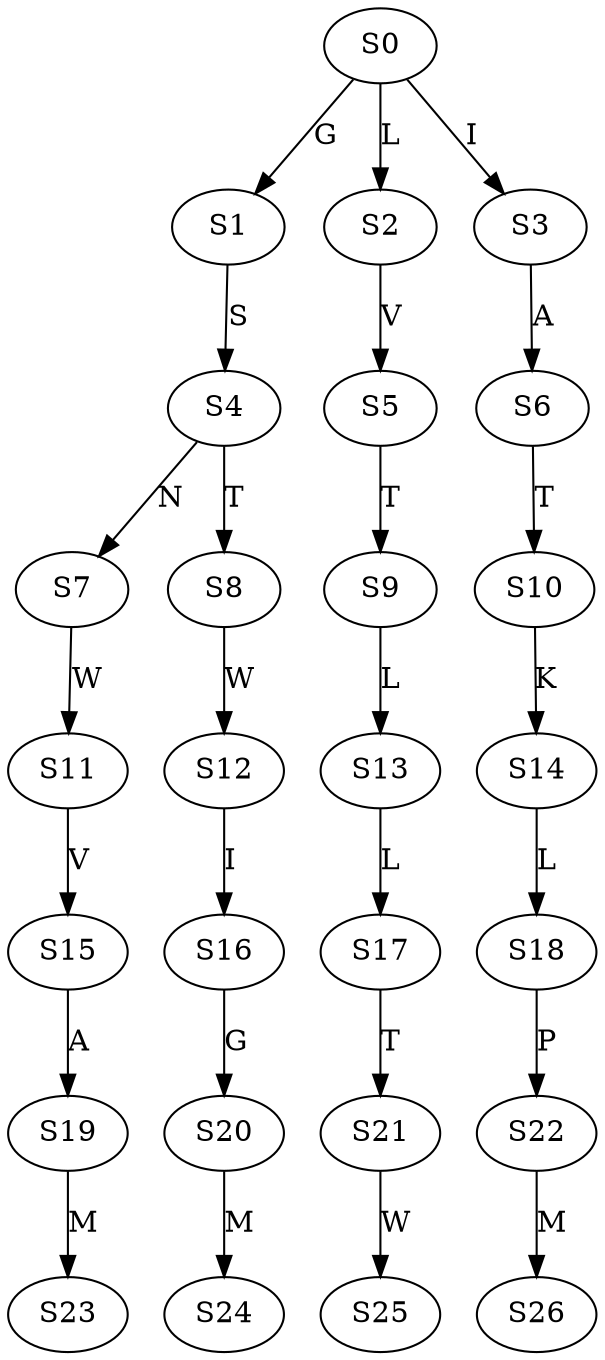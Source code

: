 strict digraph  {
	S0 -> S1 [ label = G ];
	S0 -> S2 [ label = L ];
	S0 -> S3 [ label = I ];
	S1 -> S4 [ label = S ];
	S2 -> S5 [ label = V ];
	S3 -> S6 [ label = A ];
	S4 -> S7 [ label = N ];
	S4 -> S8 [ label = T ];
	S5 -> S9 [ label = T ];
	S6 -> S10 [ label = T ];
	S7 -> S11 [ label = W ];
	S8 -> S12 [ label = W ];
	S9 -> S13 [ label = L ];
	S10 -> S14 [ label = K ];
	S11 -> S15 [ label = V ];
	S12 -> S16 [ label = I ];
	S13 -> S17 [ label = L ];
	S14 -> S18 [ label = L ];
	S15 -> S19 [ label = A ];
	S16 -> S20 [ label = G ];
	S17 -> S21 [ label = T ];
	S18 -> S22 [ label = P ];
	S19 -> S23 [ label = M ];
	S20 -> S24 [ label = M ];
	S21 -> S25 [ label = W ];
	S22 -> S26 [ label = M ];
}
